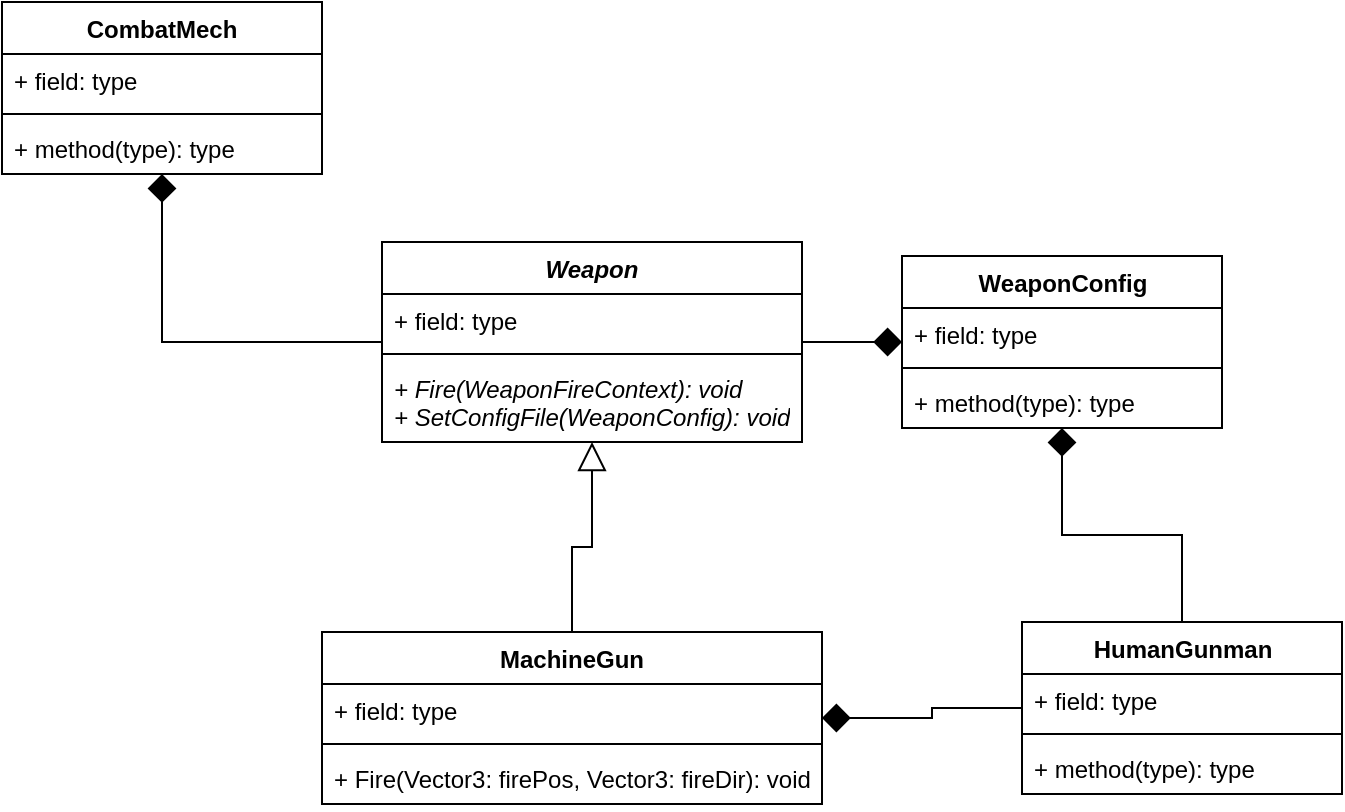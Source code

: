 <mxfile type="device" version="14.2.7"><diagram id="v72neG0oC-6SlF4yGI4J" name="Page-1"><mxGraphModel grid="1" dx="1038" dy="544" gridSize="10" guides="1" tooltips="1" connect="1" arrows="1" fold="1" page="1" pageScale="1" pageWidth="827" pageHeight="1169" background="none" math="0" shadow="0"><root><mxCell id="0"/><mxCell id="1" parent="0"/><mxCell id="nK3eaYOO7nzbXw2oaB__-1" value="CombatMech" parent="1" style="swimlane;fontStyle=1;align=center;verticalAlign=top;childLayout=stackLayout;horizontal=1;startSize=26;horizontalStack=0;resizeParent=1;resizeParentMax=0;resizeLast=0;collapsible=1;marginBottom=0;" vertex="1"><mxGeometry as="geometry" y="270" x="40" height="86" width="160"/></mxCell><mxCell id="nK3eaYOO7nzbXw2oaB__-2" value="+ field: type" parent="nK3eaYOO7nzbXw2oaB__-1" style="text;strokeColor=none;fillColor=none;align=left;verticalAlign=top;spacingLeft=4;spacingRight=4;overflow=hidden;rotatable=0;points=[[0,0.5],[1,0.5]];portConstraint=eastwest;" vertex="1"><mxGeometry as="geometry" y="26" height="26" width="160"/></mxCell><mxCell id="nK3eaYOO7nzbXw2oaB__-3" value="" parent="nK3eaYOO7nzbXw2oaB__-1" style="line;strokeWidth=1;fillColor=none;align=left;verticalAlign=middle;spacingTop=-1;spacingLeft=3;spacingRight=3;rotatable=0;labelPosition=right;points=[];portConstraint=eastwest;" vertex="1"><mxGeometry as="geometry" y="52" height="8" width="160"/></mxCell><mxCell id="nK3eaYOO7nzbXw2oaB__-4" value="+ method(type): type" parent="nK3eaYOO7nzbXw2oaB__-1" style="text;strokeColor=none;fillColor=none;align=left;verticalAlign=top;spacingLeft=4;spacingRight=4;overflow=hidden;rotatable=0;points=[[0,0.5],[1,0.5]];portConstraint=eastwest;" vertex="1"><mxGeometry as="geometry" y="60" height="26" width="160"/></mxCell><mxCell id="nK3eaYOO7nzbXw2oaB__-23" parent="1" target="nK3eaYOO7nzbXw2oaB__-19" edge="1" style="edgeStyle=orthogonalEdgeStyle;rounded=0;orthogonalLoop=1;jettySize=auto;html=1;startSize=12;endArrow=diamond;endFill=1;endSize=12;" source="nK3eaYOO7nzbXw2oaB__-9"><mxGeometry as="geometry" relative="1"/></mxCell><mxCell id="nK3eaYOO7nzbXw2oaB__-24" parent="1" target="nK3eaYOO7nzbXw2oaB__-1" edge="1" style="edgeStyle=orthogonalEdgeStyle;rounded=0;orthogonalLoop=1;jettySize=auto;html=1;startSize=12;endArrow=diamond;endFill=1;endSize=12;" source="nK3eaYOO7nzbXw2oaB__-9"><mxGeometry as="geometry" relative="1"/></mxCell><mxCell id="nK3eaYOO7nzbXw2oaB__-9" value="Weapon" parent="1" style="swimlane;fontStyle=3;align=center;verticalAlign=top;childLayout=stackLayout;horizontal=1;startSize=26;horizontalStack=0;resizeParent=1;resizeParentMax=0;resizeLast=0;collapsible=1;marginBottom=0;" vertex="1"><mxGeometry as="geometry" y="390" x="230" height="100" width="210"/></mxCell><mxCell id="nK3eaYOO7nzbXw2oaB__-10" value="+ field: type" parent="nK3eaYOO7nzbXw2oaB__-9" style="text;strokeColor=none;fillColor=none;align=left;verticalAlign=top;spacingLeft=4;spacingRight=4;overflow=hidden;rotatable=0;points=[[0,0.5],[1,0.5]];portConstraint=eastwest;" vertex="1"><mxGeometry as="geometry" y="26" height="26" width="210"/></mxCell><mxCell id="nK3eaYOO7nzbXw2oaB__-11" value="" parent="nK3eaYOO7nzbXw2oaB__-9" style="line;strokeWidth=1;fillColor=none;align=left;verticalAlign=middle;spacingTop=-1;spacingLeft=3;spacingRight=3;rotatable=0;labelPosition=right;points=[];portConstraint=eastwest;" vertex="1"><mxGeometry as="geometry" y="52" height="8" width="210"/></mxCell><mxCell id="nK3eaYOO7nzbXw2oaB__-12" value="&lt;i&gt;+ Fire(WeaponFireContext): void&lt;br&gt;+ SetConfigFile(WeaponConfig): void&lt;br&gt;&lt;/i&gt;" parent="nK3eaYOO7nzbXw2oaB__-9" style="text;strokeColor=none;fillColor=none;align=left;verticalAlign=top;spacingLeft=4;spacingRight=4;overflow=hidden;rotatable=0;points=[[0,0.5],[1,0.5]];portConstraint=eastwest;html=1;" vertex="1"><mxGeometry as="geometry" y="60" height="40" width="210"/></mxCell><mxCell id="nK3eaYOO7nzbXw2oaB__-18" parent="1" target="nK3eaYOO7nzbXw2oaB__-9" edge="1" style="edgeStyle=orthogonalEdgeStyle;rounded=0;orthogonalLoop=1;jettySize=auto;html=1;endArrow=block;endFill=0;endSize=12;startSize=12;" source="nK3eaYOO7nzbXw2oaB__-13"><mxGeometry as="geometry" relative="1"/></mxCell><mxCell id="nK3eaYOO7nzbXw2oaB__-13" value="MachineGun" parent="1" style="swimlane;fontStyle=1;align=center;verticalAlign=top;childLayout=stackLayout;horizontal=1;startSize=26;horizontalStack=0;resizeParent=1;resizeParentMax=0;resizeLast=0;collapsible=1;marginBottom=0;" vertex="1"><mxGeometry as="geometry" y="585" x="200" height="86" width="250"/></mxCell><mxCell id="nK3eaYOO7nzbXw2oaB__-14" value="+ field: type" parent="nK3eaYOO7nzbXw2oaB__-13" style="text;strokeColor=none;fillColor=none;align=left;verticalAlign=top;spacingLeft=4;spacingRight=4;overflow=hidden;rotatable=0;points=[[0,0.5],[1,0.5]];portConstraint=eastwest;" vertex="1"><mxGeometry as="geometry" y="26" height="26" width="250"/></mxCell><mxCell id="nK3eaYOO7nzbXw2oaB__-15" value="" parent="nK3eaYOO7nzbXw2oaB__-13" style="line;strokeWidth=1;fillColor=none;align=left;verticalAlign=middle;spacingTop=-1;spacingLeft=3;spacingRight=3;rotatable=0;labelPosition=right;points=[];portConstraint=eastwest;" vertex="1"><mxGeometry as="geometry" y="52" height="8" width="250"/></mxCell><mxCell id="nK3eaYOO7nzbXw2oaB__-16" value="+ Fire(Vector3: firePos, Vector3: fireDir): void" parent="nK3eaYOO7nzbXw2oaB__-13" style="text;strokeColor=none;fillColor=none;align=left;verticalAlign=top;spacingLeft=4;spacingRight=4;overflow=hidden;rotatable=0;points=[[0,0.5],[1,0.5]];portConstraint=eastwest;" vertex="1"><mxGeometry as="geometry" y="60" height="26" width="250"/></mxCell><mxCell id="nK3eaYOO7nzbXw2oaB__-19" value="WeaponConfig" parent="1" style="swimlane;fontStyle=1;align=center;verticalAlign=top;childLayout=stackLayout;horizontal=1;startSize=26;horizontalStack=0;resizeParent=1;resizeParentMax=0;resizeLast=0;collapsible=1;marginBottom=0;html=1;" vertex="1"><mxGeometry as="geometry" y="397" x="490" height="86" width="160"/></mxCell><mxCell id="nK3eaYOO7nzbXw2oaB__-20" value="+ field: type" parent="nK3eaYOO7nzbXw2oaB__-19" style="text;strokeColor=none;fillColor=none;align=left;verticalAlign=top;spacingLeft=4;spacingRight=4;overflow=hidden;rotatable=0;points=[[0,0.5],[1,0.5]];portConstraint=eastwest;" vertex="1"><mxGeometry as="geometry" y="26" height="26" width="160"/></mxCell><mxCell id="nK3eaYOO7nzbXw2oaB__-21" value="" parent="nK3eaYOO7nzbXw2oaB__-19" style="line;strokeWidth=1;fillColor=none;align=left;verticalAlign=middle;spacingTop=-1;spacingLeft=3;spacingRight=3;rotatable=0;labelPosition=right;points=[];portConstraint=eastwest;" vertex="1"><mxGeometry as="geometry" y="52" height="8" width="160"/></mxCell><mxCell id="nK3eaYOO7nzbXw2oaB__-22" value="+ method(type): type" parent="nK3eaYOO7nzbXw2oaB__-19" style="text;strokeColor=none;fillColor=none;align=left;verticalAlign=top;spacingLeft=4;spacingRight=4;overflow=hidden;rotatable=0;points=[[0,0.5],[1,0.5]];portConstraint=eastwest;" vertex="1"><mxGeometry as="geometry" y="60" height="26" width="160"/></mxCell><mxCell id="nK3eaYOO7nzbXw2oaB__-29" parent="1" target="nK3eaYOO7nzbXw2oaB__-19" edge="1" style="edgeStyle=orthogonalEdgeStyle;rounded=0;orthogonalLoop=1;jettySize=auto;html=1;startSize=12;endArrow=diamond;endFill=1;endSize=12;" source="nK3eaYOO7nzbXw2oaB__-25"><mxGeometry as="geometry" relative="1"/></mxCell><mxCell id="nK3eaYOO7nzbXw2oaB__-30" parent="1" target="nK3eaYOO7nzbXw2oaB__-13" edge="1" style="edgeStyle=orthogonalEdgeStyle;rounded=0;orthogonalLoop=1;jettySize=auto;html=1;startSize=12;endArrow=diamond;endFill=1;endSize=12;" source="nK3eaYOO7nzbXw2oaB__-25"><mxGeometry as="geometry" relative="1"/></mxCell><mxCell id="nK3eaYOO7nzbXw2oaB__-25" value="HumanGunman" parent="1" style="swimlane;fontStyle=1;align=center;verticalAlign=top;childLayout=stackLayout;horizontal=1;startSize=26;horizontalStack=0;resizeParent=1;resizeParentMax=0;resizeLast=0;collapsible=1;marginBottom=0;html=1;" vertex="1"><mxGeometry as="geometry" y="580" x="550" height="86" width="160"/></mxCell><mxCell id="nK3eaYOO7nzbXw2oaB__-26" value="+ field: type" parent="nK3eaYOO7nzbXw2oaB__-25" style="text;strokeColor=none;fillColor=none;align=left;verticalAlign=top;spacingLeft=4;spacingRight=4;overflow=hidden;rotatable=0;points=[[0,0.5],[1,0.5]];portConstraint=eastwest;" vertex="1"><mxGeometry as="geometry" y="26" height="26" width="160"/></mxCell><mxCell id="nK3eaYOO7nzbXw2oaB__-27" value="" parent="nK3eaYOO7nzbXw2oaB__-25" style="line;strokeWidth=1;fillColor=none;align=left;verticalAlign=middle;spacingTop=-1;spacingLeft=3;spacingRight=3;rotatable=0;labelPosition=right;points=[];portConstraint=eastwest;" vertex="1"><mxGeometry as="geometry" y="52" height="8" width="160"/></mxCell><mxCell id="nK3eaYOO7nzbXw2oaB__-28" value="+ method(type): type" parent="nK3eaYOO7nzbXw2oaB__-25" style="text;strokeColor=none;fillColor=none;align=left;verticalAlign=top;spacingLeft=4;spacingRight=4;overflow=hidden;rotatable=0;points=[[0,0.5],[1,0.5]];portConstraint=eastwest;" vertex="1"><mxGeometry as="geometry" y="60" height="26" width="160"/></mxCell></root></mxGraphModel></diagram></mxfile>